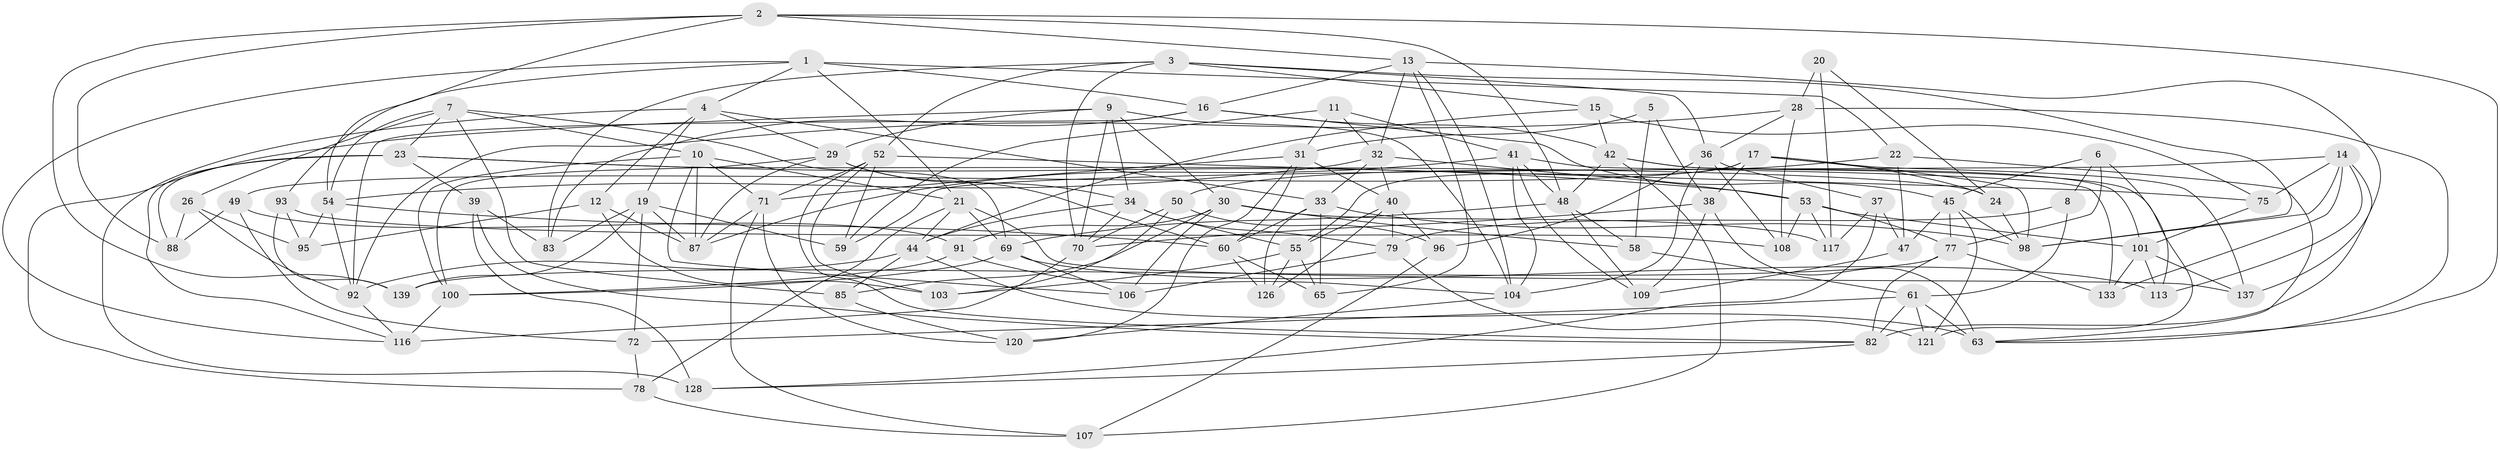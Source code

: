 // Generated by graph-tools (version 1.1) at 2025/52/02/27/25 19:52:35]
// undirected, 91 vertices, 227 edges
graph export_dot {
graph [start="1"]
  node [color=gray90,style=filled];
  1 [super="+35"];
  2 [super="+138"];
  3 [super="+84"];
  4 [super="+129"];
  5;
  6;
  7 [super="+27"];
  8;
  9 [super="+67"];
  10 [super="+56"];
  11;
  12;
  13 [super="+18"];
  14 [super="+76"];
  15;
  16 [super="+90"];
  17 [super="+25"];
  19 [super="+134"];
  20;
  21 [super="+105"];
  22;
  23 [super="+115"];
  24;
  26;
  28 [super="+46"];
  29 [super="+127"];
  30 [super="+123"];
  31 [super="+51"];
  32 [super="+74"];
  33 [super="+64"];
  34 [super="+81"];
  36 [super="+43"];
  37;
  38 [super="+57"];
  39;
  40 [super="+99"];
  41 [super="+124"];
  42 [super="+62"];
  44 [super="+97"];
  45 [super="+68"];
  47;
  48 [super="+102"];
  49;
  50;
  52 [super="+94"];
  53 [super="+110"];
  54 [super="+73"];
  55 [super="+86"];
  58;
  59;
  60 [super="+89"];
  61 [super="+66"];
  63 [super="+80"];
  65;
  69 [super="+135"];
  70 [super="+130"];
  71 [super="+114"];
  72;
  75;
  77 [super="+119"];
  78;
  79 [super="+122"];
  82 [super="+136"];
  83;
  85;
  87 [super="+132"];
  88;
  91;
  92 [super="+111"];
  93;
  95;
  96;
  98 [super="+118"];
  100 [super="+125"];
  101 [super="+131"];
  103;
  104 [super="+112"];
  106;
  107;
  108;
  109;
  113;
  116 [super="+140"];
  117;
  120;
  121;
  126;
  128;
  133;
  137;
  139;
  1 -- 93;
  1 -- 4;
  1 -- 21;
  1 -- 16;
  1 -- 116;
  1 -- 22;
  2 -- 88;
  2 -- 48;
  2 -- 63;
  2 -- 139;
  2 -- 13;
  2 -- 54;
  3 -- 15;
  3 -- 83;
  3 -- 52;
  3 -- 70;
  3 -- 36;
  3 -- 98;
  4 -- 29;
  4 -- 12;
  4 -- 19;
  4 -- 128;
  4 -- 33;
  5 -- 31;
  5 -- 58;
  5 -- 38 [weight=2];
  6 -- 77;
  6 -- 8;
  6 -- 113;
  6 -- 45;
  7 -- 54;
  7 -- 23;
  7 -- 26;
  7 -- 69;
  7 -- 85;
  7 -- 10;
  8 -- 79 [weight=2];
  8 -- 61;
  9 -- 104;
  9 -- 78;
  9 -- 29;
  9 -- 30;
  9 -- 70;
  9 -- 34;
  10 -- 21;
  10 -- 106;
  10 -- 71;
  10 -- 100;
  10 -- 87;
  11 -- 59;
  11 -- 41;
  11 -- 31;
  11 -- 32;
  12 -- 95;
  12 -- 103;
  12 -- 87;
  13 -- 137;
  13 -- 65;
  13 -- 16;
  13 -- 32;
  13 -- 104;
  14 -- 75;
  14 -- 98;
  14 -- 133;
  14 -- 113;
  14 -- 82;
  14 -- 59;
  15 -- 42;
  15 -- 75;
  15 -- 44;
  16 -- 45;
  16 -- 42;
  16 -- 83;
  16 -- 92;
  17 -- 49;
  17 -- 137;
  17 -- 24;
  17 -- 98;
  17 -- 38;
  17 -- 55;
  19 -- 72;
  19 -- 87;
  19 -- 83;
  19 -- 59;
  19 -- 139;
  20 -- 117;
  20 -- 28 [weight=2];
  20 -- 24;
  21 -- 137;
  21 -- 44;
  21 -- 78;
  21 -- 69;
  22 -- 63;
  22 -- 47;
  22 -- 50;
  23 -- 88;
  23 -- 24;
  23 -- 53;
  23 -- 39;
  23 -- 116;
  24 -- 98;
  26 -- 95;
  26 -- 88;
  26 -- 92;
  28 -- 108;
  28 -- 36;
  28 -- 63;
  28 -- 92;
  29 -- 87;
  29 -- 60;
  29 -- 100;
  29 -- 34;
  30 -- 106;
  30 -- 58;
  30 -- 85;
  30 -- 91;
  30 -- 117;
  31 -- 60;
  31 -- 71;
  31 -- 120;
  31 -- 40;
  32 -- 53;
  32 -- 33;
  32 -- 40;
  32 -- 54;
  33 -- 65;
  33 -- 126;
  33 -- 98;
  33 -- 60;
  34 -- 55;
  34 -- 79;
  34 -- 44;
  34 -- 70;
  36 -- 104;
  36 -- 96;
  36 -- 37;
  36 -- 108;
  37 -- 47;
  37 -- 128;
  37 -- 117;
  38 -- 70;
  38 -- 109;
  38 -- 63;
  39 -- 82;
  39 -- 83;
  39 -- 128;
  40 -- 55;
  40 -- 96;
  40 -- 126;
  40 -- 79;
  41 -- 48;
  41 -- 109;
  41 -- 87;
  41 -- 104;
  41 -- 133;
  42 -- 121;
  42 -- 107;
  42 -- 101;
  42 -- 48;
  44 -- 92;
  44 -- 85;
  44 -- 63;
  45 -- 77;
  45 -- 47;
  45 -- 121;
  45 -- 98;
  47 -- 109;
  48 -- 109;
  48 -- 69;
  48 -- 58;
  49 -- 88;
  49 -- 72;
  49 -- 91;
  50 -- 96;
  50 -- 103;
  50 -- 70;
  52 -- 75;
  52 -- 71;
  52 -- 59;
  52 -- 82;
  52 -- 103;
  53 -- 117;
  53 -- 101;
  53 -- 108;
  53 -- 77;
  54 -- 92;
  54 -- 95;
  54 -- 60;
  55 -- 103;
  55 -- 65;
  55 -- 126;
  58 -- 61;
  60 -- 65;
  60 -- 126;
  61 -- 63;
  61 -- 72;
  61 -- 121;
  61 -- 82;
  69 -- 106;
  69 -- 113;
  69 -- 100;
  70 -- 116;
  71 -- 120;
  71 -- 107;
  71 -- 87;
  72 -- 78;
  75 -- 101;
  77 -- 133;
  77 -- 82;
  77 -- 139;
  78 -- 107;
  79 -- 121;
  79 -- 106;
  82 -- 128;
  85 -- 120;
  91 -- 100;
  91 -- 104;
  92 -- 116;
  93 -- 108;
  93 -- 95;
  93 -- 139;
  96 -- 107;
  100 -- 116 [weight=2];
  101 -- 133;
  101 -- 137;
  101 -- 113;
  104 -- 120;
}
